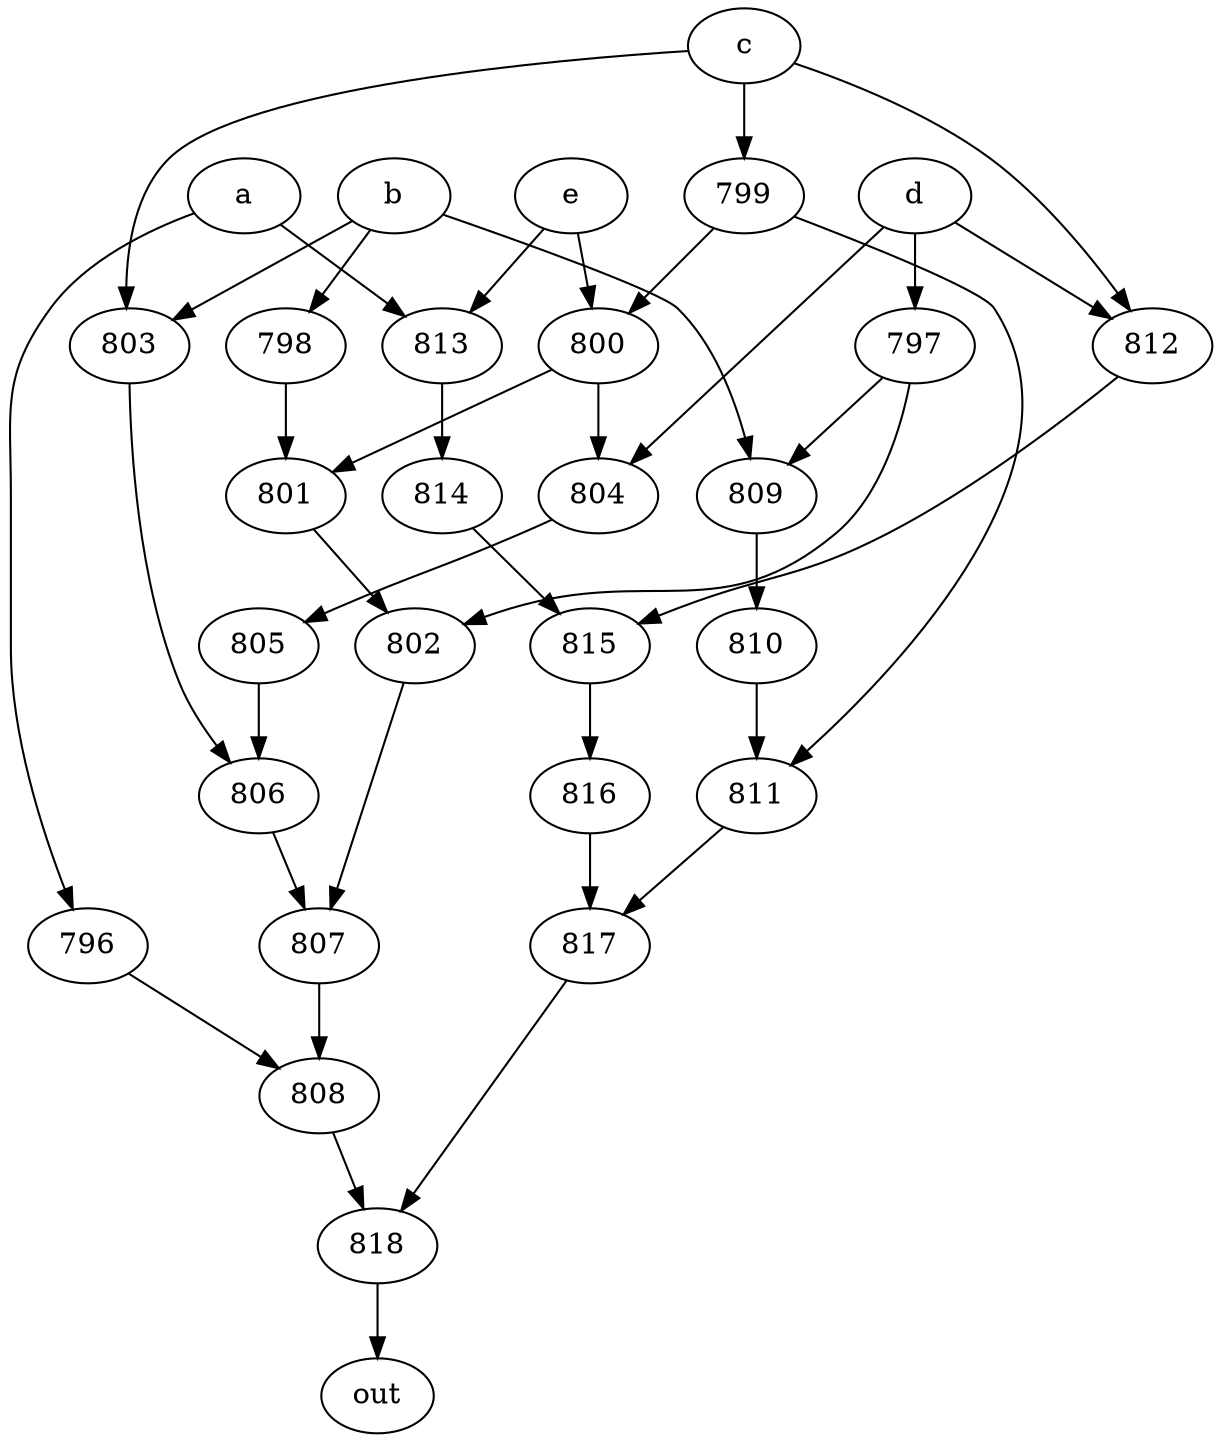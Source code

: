 strict digraph "" {
	818 -> out;
	a -> 796;
	a -> 813;
	796 -> 808;
	813 -> 814;
	808 -> 818;
	814 -> 815;
	b -> 798;
	b -> 803;
	b -> 809;
	798 -> 801;
	803 -> 806;
	809 -> 810;
	801 -> 802;
	806 -> 807;
	810 -> 811;
	c -> 803;
	c -> 799;
	c -> 812;
	799 -> 800;
	799 -> 811;
	812 -> 815;
	800 -> 801;
	800 -> 804;
	811 -> 817;
	815 -> 816;
	d -> 812;
	d -> 797;
	d -> 804;
	797 -> 809;
	797 -> 802;
	804 -> 805;
	802 -> 807;
	805 -> 806;
	e -> 813;
	e -> 800;
	807 -> 808;
	817 -> 818;
	816 -> 817;
}
